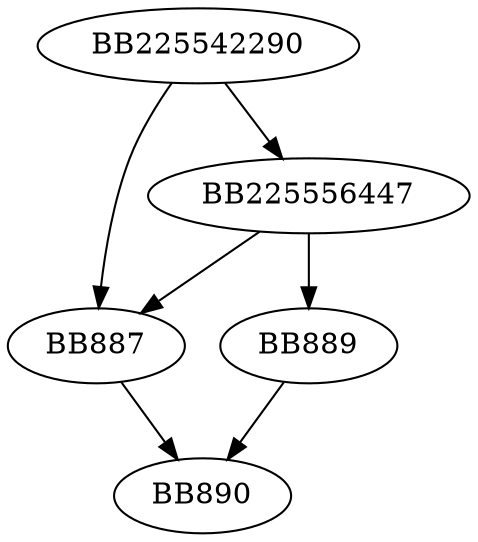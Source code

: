 digraph G{
	BB225542290->BB887;
	BB225542290->BB225556447;
	BB225556447->BB889;
	BB225556447->BB887;
	BB889->BB890;
	BB887->BB890;
}
